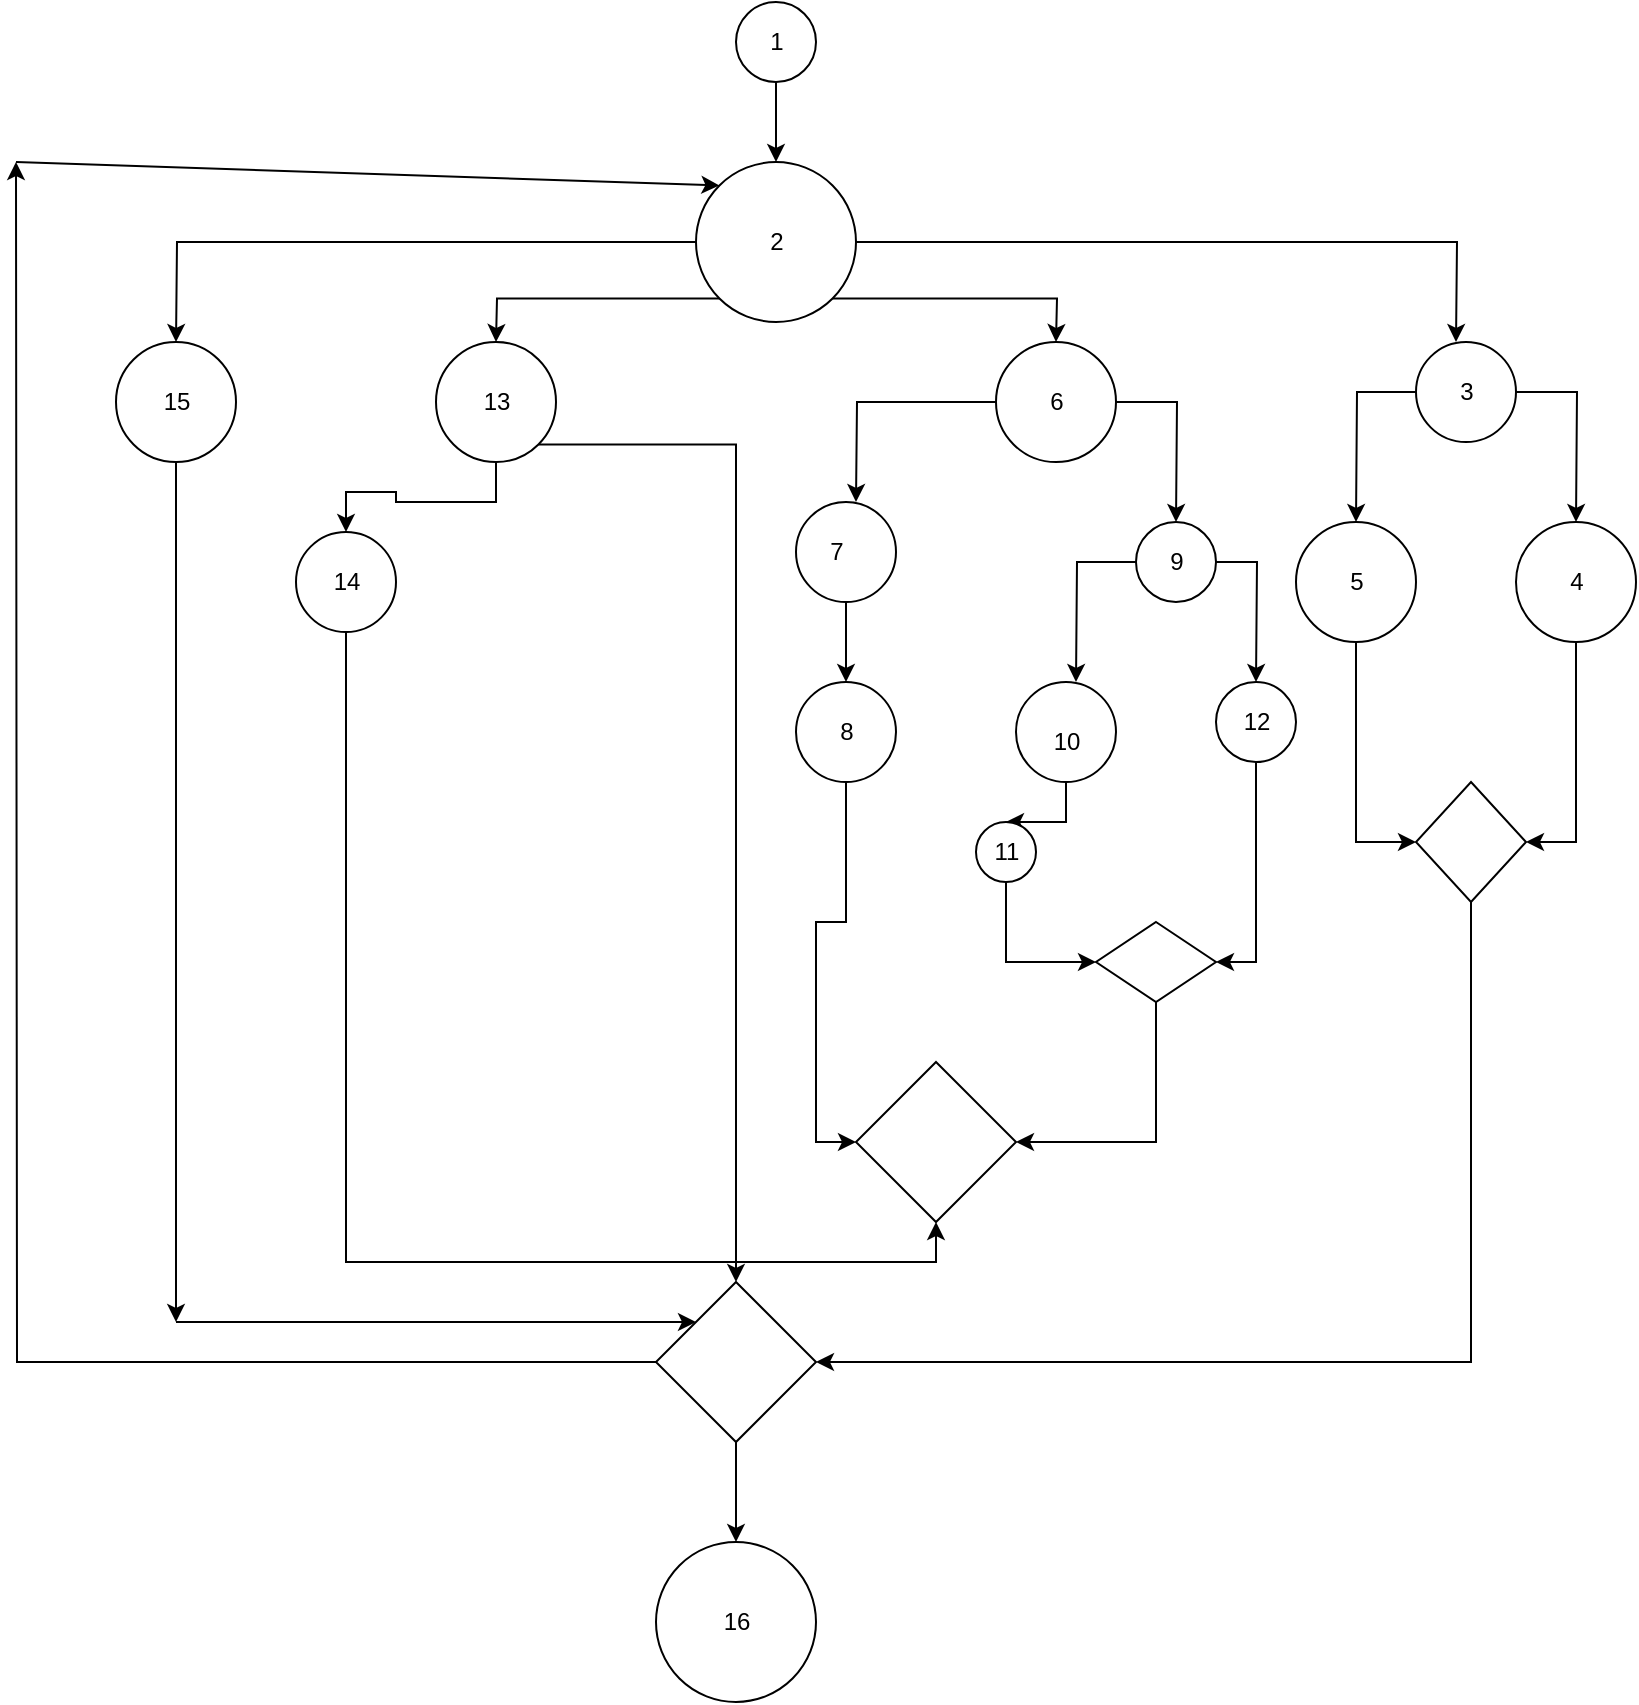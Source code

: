<mxfile version="14.7.3" type="github"><diagram id="VjN9m9KvpBAXIe8pgYjT" name="Page-1"><mxGraphModel dx="1038" dy="548" grid="1" gridSize="10" guides="1" tooltips="1" connect="1" arrows="1" fold="1" page="1" pageScale="1" pageWidth="850" pageHeight="1100" math="0" shadow="0"><root><mxCell id="0"/><mxCell id="1" parent="0"/><mxCell id="yTLhnZEgLFdZlSYDtctx-2" style="edgeStyle=orthogonalEdgeStyle;rounded=0;orthogonalLoop=1;jettySize=auto;html=1;exitX=0.5;exitY=1;exitDx=0;exitDy=0;" edge="1" parent="1" source="yTLhnZEgLFdZlSYDtctx-1" target="yTLhnZEgLFdZlSYDtctx-3"><mxGeometry relative="1" as="geometry"><mxPoint x="420" y="60" as="targetPoint"/></mxGeometry></mxCell><mxCell id="yTLhnZEgLFdZlSYDtctx-1" value="" style="ellipse;whiteSpace=wrap;html=1;aspect=fixed;" vertex="1" parent="1"><mxGeometry x="400" width="40" height="40" as="geometry"/></mxCell><mxCell id="yTLhnZEgLFdZlSYDtctx-7" style="edgeStyle=orthogonalEdgeStyle;rounded=0;orthogonalLoop=1;jettySize=auto;html=1;exitX=0;exitY=1;exitDx=0;exitDy=0;" edge="1" parent="1" source="yTLhnZEgLFdZlSYDtctx-3"><mxGeometry relative="1" as="geometry"><mxPoint x="280" y="170" as="targetPoint"/></mxGeometry></mxCell><mxCell id="yTLhnZEgLFdZlSYDtctx-8" style="edgeStyle=orthogonalEdgeStyle;rounded=0;orthogonalLoop=1;jettySize=auto;html=1;exitX=1;exitY=1;exitDx=0;exitDy=0;" edge="1" parent="1" source="yTLhnZEgLFdZlSYDtctx-3"><mxGeometry relative="1" as="geometry"><mxPoint x="560" y="170" as="targetPoint"/></mxGeometry></mxCell><mxCell id="yTLhnZEgLFdZlSYDtctx-9" style="edgeStyle=orthogonalEdgeStyle;rounded=0;orthogonalLoop=1;jettySize=auto;html=1;exitX=0;exitY=0.5;exitDx=0;exitDy=0;" edge="1" parent="1" source="yTLhnZEgLFdZlSYDtctx-3"><mxGeometry relative="1" as="geometry"><mxPoint x="120" y="170" as="targetPoint"/></mxGeometry></mxCell><mxCell id="yTLhnZEgLFdZlSYDtctx-10" style="edgeStyle=orthogonalEdgeStyle;rounded=0;orthogonalLoop=1;jettySize=auto;html=1;exitX=1;exitY=0.5;exitDx=0;exitDy=0;" edge="1" parent="1" source="yTLhnZEgLFdZlSYDtctx-3"><mxGeometry relative="1" as="geometry"><mxPoint x="760" y="170" as="targetPoint"/></mxGeometry></mxCell><mxCell id="yTLhnZEgLFdZlSYDtctx-3" value="" style="ellipse;whiteSpace=wrap;html=1;aspect=fixed;" vertex="1" parent="1"><mxGeometry x="380" y="80" width="80" height="80" as="geometry"/></mxCell><mxCell id="yTLhnZEgLFdZlSYDtctx-47" style="edgeStyle=orthogonalEdgeStyle;rounded=0;orthogonalLoop=1;jettySize=auto;html=1;exitX=0.5;exitY=1;exitDx=0;exitDy=0;" edge="1" parent="1" source="yTLhnZEgLFdZlSYDtctx-11"><mxGeometry relative="1" as="geometry"><mxPoint x="120" y="660" as="targetPoint"/></mxGeometry></mxCell><mxCell id="yTLhnZEgLFdZlSYDtctx-11" value="" style="ellipse;whiteSpace=wrap;html=1;aspect=fixed;" vertex="1" parent="1"><mxGeometry x="90" y="170" width="60" height="60" as="geometry"/></mxCell><mxCell id="yTLhnZEgLFdZlSYDtctx-41" style="edgeStyle=orthogonalEdgeStyle;rounded=0;orthogonalLoop=1;jettySize=auto;html=1;exitX=0.5;exitY=1;exitDx=0;exitDy=0;entryX=0.5;entryY=0;entryDx=0;entryDy=0;" edge="1" parent="1" source="yTLhnZEgLFdZlSYDtctx-12" target="yTLhnZEgLFdZlSYDtctx-40"><mxGeometry relative="1" as="geometry"/></mxCell><mxCell id="yTLhnZEgLFdZlSYDtctx-49" style="edgeStyle=orthogonalEdgeStyle;rounded=0;orthogonalLoop=1;jettySize=auto;html=1;exitX=1;exitY=1;exitDx=0;exitDy=0;entryX=0.5;entryY=0;entryDx=0;entryDy=0;" edge="1" parent="1" source="yTLhnZEgLFdZlSYDtctx-12" target="yTLhnZEgLFdZlSYDtctx-42"><mxGeometry relative="1" as="geometry"/></mxCell><mxCell id="yTLhnZEgLFdZlSYDtctx-12" value="" style="ellipse;whiteSpace=wrap;html=1;aspect=fixed;" vertex="1" parent="1"><mxGeometry x="250" y="170" width="60" height="60" as="geometry"/></mxCell><mxCell id="yTLhnZEgLFdZlSYDtctx-22" style="edgeStyle=orthogonalEdgeStyle;rounded=0;orthogonalLoop=1;jettySize=auto;html=1;exitX=0;exitY=0.5;exitDx=0;exitDy=0;" edge="1" parent="1" source="yTLhnZEgLFdZlSYDtctx-13"><mxGeometry relative="1" as="geometry"><mxPoint x="460" y="250" as="targetPoint"/></mxGeometry></mxCell><mxCell id="yTLhnZEgLFdZlSYDtctx-23" style="edgeStyle=orthogonalEdgeStyle;rounded=0;orthogonalLoop=1;jettySize=auto;html=1;exitX=1;exitY=0.5;exitDx=0;exitDy=0;" edge="1" parent="1" source="yTLhnZEgLFdZlSYDtctx-13"><mxGeometry relative="1" as="geometry"><mxPoint x="620" y="260" as="targetPoint"/></mxGeometry></mxCell><mxCell id="yTLhnZEgLFdZlSYDtctx-13" value="" style="ellipse;whiteSpace=wrap;html=1;aspect=fixed;" vertex="1" parent="1"><mxGeometry x="530" y="170" width="60" height="60" as="geometry"/></mxCell><mxCell id="yTLhnZEgLFdZlSYDtctx-15" style="edgeStyle=orthogonalEdgeStyle;rounded=0;orthogonalLoop=1;jettySize=auto;html=1;exitX=0;exitY=0.5;exitDx=0;exitDy=0;" edge="1" parent="1" source="yTLhnZEgLFdZlSYDtctx-14"><mxGeometry relative="1" as="geometry"><mxPoint x="710" y="260" as="targetPoint"/></mxGeometry></mxCell><mxCell id="yTLhnZEgLFdZlSYDtctx-16" style="edgeStyle=orthogonalEdgeStyle;rounded=0;orthogonalLoop=1;jettySize=auto;html=1;exitX=1;exitY=0.5;exitDx=0;exitDy=0;" edge="1" parent="1" source="yTLhnZEgLFdZlSYDtctx-14"><mxGeometry relative="1" as="geometry"><mxPoint x="820" y="260" as="targetPoint"/></mxGeometry></mxCell><mxCell id="yTLhnZEgLFdZlSYDtctx-14" value="" style="ellipse;whiteSpace=wrap;html=1;aspect=fixed;" vertex="1" parent="1"><mxGeometry x="740" y="170" width="50" height="50" as="geometry"/></mxCell><mxCell id="yTLhnZEgLFdZlSYDtctx-21" style="edgeStyle=orthogonalEdgeStyle;rounded=0;orthogonalLoop=1;jettySize=auto;html=1;exitX=0.5;exitY=1;exitDx=0;exitDy=0;entryX=1;entryY=0.5;entryDx=0;entryDy=0;" edge="1" parent="1" source="yTLhnZEgLFdZlSYDtctx-17" target="yTLhnZEgLFdZlSYDtctx-19"><mxGeometry relative="1" as="geometry"/></mxCell><mxCell id="yTLhnZEgLFdZlSYDtctx-17" value="" style="ellipse;whiteSpace=wrap;html=1;aspect=fixed;" vertex="1" parent="1"><mxGeometry x="790" y="260" width="60" height="60" as="geometry"/></mxCell><mxCell id="yTLhnZEgLFdZlSYDtctx-20" style="edgeStyle=orthogonalEdgeStyle;rounded=0;orthogonalLoop=1;jettySize=auto;html=1;exitX=0.5;exitY=1;exitDx=0;exitDy=0;entryX=0;entryY=0.5;entryDx=0;entryDy=0;" edge="1" parent="1" source="yTLhnZEgLFdZlSYDtctx-18" target="yTLhnZEgLFdZlSYDtctx-19"><mxGeometry relative="1" as="geometry"/></mxCell><mxCell id="yTLhnZEgLFdZlSYDtctx-18" value="" style="ellipse;whiteSpace=wrap;html=1;aspect=fixed;" vertex="1" parent="1"><mxGeometry x="680" y="260" width="60" height="60" as="geometry"/></mxCell><mxCell id="yTLhnZEgLFdZlSYDtctx-46" style="edgeStyle=orthogonalEdgeStyle;rounded=0;orthogonalLoop=1;jettySize=auto;html=1;exitX=0.5;exitY=1;exitDx=0;exitDy=0;entryX=1;entryY=0.5;entryDx=0;entryDy=0;" edge="1" parent="1" source="yTLhnZEgLFdZlSYDtctx-19" target="yTLhnZEgLFdZlSYDtctx-42"><mxGeometry relative="1" as="geometry"/></mxCell><mxCell id="yTLhnZEgLFdZlSYDtctx-19" value="" style="rhombus;whiteSpace=wrap;html=1;" vertex="1" parent="1"><mxGeometry x="740" y="390" width="55" height="60" as="geometry"/></mxCell><mxCell id="yTLhnZEgLFdZlSYDtctx-28" style="edgeStyle=orthogonalEdgeStyle;rounded=0;orthogonalLoop=1;jettySize=auto;html=1;exitX=0;exitY=0.5;exitDx=0;exitDy=0;" edge="1" parent="1" source="yTLhnZEgLFdZlSYDtctx-24"><mxGeometry relative="1" as="geometry"><mxPoint x="570" y="340" as="targetPoint"/></mxGeometry></mxCell><mxCell id="yTLhnZEgLFdZlSYDtctx-29" style="edgeStyle=orthogonalEdgeStyle;rounded=0;orthogonalLoop=1;jettySize=auto;html=1;exitX=1;exitY=0.5;exitDx=0;exitDy=0;" edge="1" parent="1" source="yTLhnZEgLFdZlSYDtctx-24"><mxGeometry relative="1" as="geometry"><mxPoint x="660" y="340" as="targetPoint"/></mxGeometry></mxCell><mxCell id="yTLhnZEgLFdZlSYDtctx-24" value="" style="ellipse;whiteSpace=wrap;html=1;aspect=fixed;" vertex="1" parent="1"><mxGeometry x="600" y="260" width="40" height="40" as="geometry"/></mxCell><mxCell id="yTLhnZEgLFdZlSYDtctx-26" style="edgeStyle=orthogonalEdgeStyle;rounded=0;orthogonalLoop=1;jettySize=auto;html=1;exitX=0.5;exitY=1;exitDx=0;exitDy=0;" edge="1" parent="1" source="yTLhnZEgLFdZlSYDtctx-25"><mxGeometry relative="1" as="geometry"><mxPoint x="455" y="340" as="targetPoint"/></mxGeometry></mxCell><mxCell id="yTLhnZEgLFdZlSYDtctx-25" value="" style="ellipse;whiteSpace=wrap;html=1;aspect=fixed;" vertex="1" parent="1"><mxGeometry x="430" y="250" width="50" height="50" as="geometry"/></mxCell><mxCell id="yTLhnZEgLFdZlSYDtctx-38" style="edgeStyle=orthogonalEdgeStyle;rounded=0;orthogonalLoop=1;jettySize=auto;html=1;exitX=0.5;exitY=1;exitDx=0;exitDy=0;entryX=0;entryY=0.5;entryDx=0;entryDy=0;" edge="1" parent="1" source="yTLhnZEgLFdZlSYDtctx-27" target="yTLhnZEgLFdZlSYDtctx-37"><mxGeometry relative="1" as="geometry"/></mxCell><mxCell id="yTLhnZEgLFdZlSYDtctx-27" value="" style="ellipse;whiteSpace=wrap;html=1;aspect=fixed;" vertex="1" parent="1"><mxGeometry x="430" y="340" width="50" height="50" as="geometry"/></mxCell><mxCell id="yTLhnZEgLFdZlSYDtctx-36" style="edgeStyle=orthogonalEdgeStyle;rounded=0;orthogonalLoop=1;jettySize=auto;html=1;exitX=0.5;exitY=1;exitDx=0;exitDy=0;entryX=1;entryY=0.5;entryDx=0;entryDy=0;" edge="1" parent="1" source="yTLhnZEgLFdZlSYDtctx-30" target="yTLhnZEgLFdZlSYDtctx-34"><mxGeometry relative="1" as="geometry"/></mxCell><mxCell id="yTLhnZEgLFdZlSYDtctx-30" value="" style="ellipse;whiteSpace=wrap;html=1;aspect=fixed;" vertex="1" parent="1"><mxGeometry x="640" y="340" width="40" height="40" as="geometry"/></mxCell><mxCell id="yTLhnZEgLFdZlSYDtctx-32" style="edgeStyle=orthogonalEdgeStyle;rounded=0;orthogonalLoop=1;jettySize=auto;html=1;exitX=0.5;exitY=1;exitDx=0;exitDy=0;" edge="1" parent="1" source="yTLhnZEgLFdZlSYDtctx-31" target="yTLhnZEgLFdZlSYDtctx-33"><mxGeometry relative="1" as="geometry"><mxPoint x="565" y="400" as="targetPoint"/></mxGeometry></mxCell><mxCell id="yTLhnZEgLFdZlSYDtctx-31" value="" style="ellipse;whiteSpace=wrap;html=1;aspect=fixed;" vertex="1" parent="1"><mxGeometry x="540" y="340" width="50" height="50" as="geometry"/></mxCell><mxCell id="yTLhnZEgLFdZlSYDtctx-35" style="edgeStyle=orthogonalEdgeStyle;rounded=0;orthogonalLoop=1;jettySize=auto;html=1;exitX=0.5;exitY=1;exitDx=0;exitDy=0;entryX=0;entryY=0.5;entryDx=0;entryDy=0;" edge="1" parent="1" source="yTLhnZEgLFdZlSYDtctx-33" target="yTLhnZEgLFdZlSYDtctx-34"><mxGeometry relative="1" as="geometry"/></mxCell><mxCell id="yTLhnZEgLFdZlSYDtctx-33" value="" style="ellipse;whiteSpace=wrap;html=1;aspect=fixed;" vertex="1" parent="1"><mxGeometry x="520" y="410" width="30" height="30" as="geometry"/></mxCell><mxCell id="yTLhnZEgLFdZlSYDtctx-39" style="edgeStyle=orthogonalEdgeStyle;rounded=0;orthogonalLoop=1;jettySize=auto;html=1;exitX=0.5;exitY=1;exitDx=0;exitDy=0;entryX=1;entryY=0.5;entryDx=0;entryDy=0;" edge="1" parent="1" source="yTLhnZEgLFdZlSYDtctx-34" target="yTLhnZEgLFdZlSYDtctx-37"><mxGeometry relative="1" as="geometry"/></mxCell><mxCell id="yTLhnZEgLFdZlSYDtctx-34" value="" style="rhombus;whiteSpace=wrap;html=1;" vertex="1" parent="1"><mxGeometry x="580" y="460" width="60" height="40" as="geometry"/></mxCell><mxCell id="yTLhnZEgLFdZlSYDtctx-37" value="" style="rhombus;whiteSpace=wrap;html=1;" vertex="1" parent="1"><mxGeometry x="460" y="530" width="80" height="80" as="geometry"/></mxCell><mxCell id="yTLhnZEgLFdZlSYDtctx-55" style="edgeStyle=orthogonalEdgeStyle;rounded=0;orthogonalLoop=1;jettySize=auto;html=1;exitX=0.5;exitY=1;exitDx=0;exitDy=0;entryX=0.5;entryY=1;entryDx=0;entryDy=0;" edge="1" parent="1" source="yTLhnZEgLFdZlSYDtctx-40" target="yTLhnZEgLFdZlSYDtctx-37"><mxGeometry relative="1" as="geometry"/></mxCell><mxCell id="yTLhnZEgLFdZlSYDtctx-40" value="" style="ellipse;whiteSpace=wrap;html=1;aspect=fixed;" vertex="1" parent="1"><mxGeometry x="180" y="265" width="50" height="50" as="geometry"/></mxCell><mxCell id="yTLhnZEgLFdZlSYDtctx-43" style="edgeStyle=orthogonalEdgeStyle;rounded=0;orthogonalLoop=1;jettySize=auto;html=1;exitX=0;exitY=0.5;exitDx=0;exitDy=0;" edge="1" parent="1" source="yTLhnZEgLFdZlSYDtctx-42"><mxGeometry relative="1" as="geometry"><mxPoint x="40" y="80" as="targetPoint"/></mxGeometry></mxCell><mxCell id="yTLhnZEgLFdZlSYDtctx-53" style="edgeStyle=orthogonalEdgeStyle;rounded=0;orthogonalLoop=1;jettySize=auto;html=1;exitX=0.5;exitY=1;exitDx=0;exitDy=0;" edge="1" parent="1" source="yTLhnZEgLFdZlSYDtctx-42"><mxGeometry relative="1" as="geometry"><mxPoint x="400" y="770" as="targetPoint"/></mxGeometry></mxCell><mxCell id="yTLhnZEgLFdZlSYDtctx-42" value="" style="rhombus;whiteSpace=wrap;html=1;" vertex="1" parent="1"><mxGeometry x="360" y="640" width="80" height="80" as="geometry"/></mxCell><mxCell id="yTLhnZEgLFdZlSYDtctx-44" value="" style="endArrow=classic;html=1;entryX=0;entryY=0;entryDx=0;entryDy=0;" edge="1" parent="1" target="yTLhnZEgLFdZlSYDtctx-3"><mxGeometry width="50" height="50" relative="1" as="geometry"><mxPoint x="40" y="80" as="sourcePoint"/><mxPoint x="90" y="80" as="targetPoint"/></mxGeometry></mxCell><mxCell id="yTLhnZEgLFdZlSYDtctx-48" value="" style="endArrow=classic;html=1;entryX=0;entryY=0;entryDx=0;entryDy=0;" edge="1" parent="1" target="yTLhnZEgLFdZlSYDtctx-42"><mxGeometry width="50" height="50" relative="1" as="geometry"><mxPoint x="120" y="660" as="sourcePoint"/><mxPoint x="160" y="660" as="targetPoint"/></mxGeometry></mxCell><mxCell id="yTLhnZEgLFdZlSYDtctx-54" value="" style="ellipse;whiteSpace=wrap;html=1;aspect=fixed;" vertex="1" parent="1"><mxGeometry x="360" y="770" width="80" height="80" as="geometry"/></mxCell><object label="1" Text="1" id="yTLhnZEgLFdZlSYDtctx-57"><mxCell style="text;html=1;resizable=0;autosize=1;align=center;verticalAlign=middle;points=[];fillColor=none;strokeColor=none;rounded=0;" vertex="1" parent="1"><mxGeometry x="410" y="10" width="20" height="20" as="geometry"/></mxCell></object><mxCell id="yTLhnZEgLFdZlSYDtctx-58" value="2" style="text;html=1;resizable=0;autosize=1;align=center;verticalAlign=middle;points=[];fillColor=none;strokeColor=none;rounded=0;" vertex="1" parent="1"><mxGeometry x="410" y="110" width="20" height="20" as="geometry"/></mxCell><mxCell id="yTLhnZEgLFdZlSYDtctx-59" value="3" style="text;html=1;resizable=0;autosize=1;align=center;verticalAlign=middle;points=[];fillColor=none;strokeColor=none;rounded=0;" vertex="1" parent="1"><mxGeometry x="755" y="185" width="20" height="20" as="geometry"/></mxCell><mxCell id="yTLhnZEgLFdZlSYDtctx-60" value="4" style="text;html=1;resizable=0;autosize=1;align=center;verticalAlign=middle;points=[];fillColor=none;strokeColor=none;rounded=0;" vertex="1" parent="1"><mxGeometry x="810" y="280" width="20" height="20" as="geometry"/></mxCell><mxCell id="yTLhnZEgLFdZlSYDtctx-61" value="5" style="text;html=1;resizable=0;autosize=1;align=center;verticalAlign=middle;points=[];fillColor=none;strokeColor=none;rounded=0;" vertex="1" parent="1"><mxGeometry x="700" y="280" width="20" height="20" as="geometry"/></mxCell><mxCell id="yTLhnZEgLFdZlSYDtctx-62" value="6" style="text;html=1;resizable=0;autosize=1;align=center;verticalAlign=middle;points=[];fillColor=none;strokeColor=none;rounded=0;" vertex="1" parent="1"><mxGeometry x="550" y="190" width="20" height="20" as="geometry"/></mxCell><mxCell id="yTLhnZEgLFdZlSYDtctx-63" value="7" style="text;html=1;resizable=0;autosize=1;align=center;verticalAlign=middle;points=[];fillColor=none;strokeColor=none;rounded=0;" vertex="1" parent="1"><mxGeometry x="440" y="265" width="20" height="20" as="geometry"/></mxCell><mxCell id="yTLhnZEgLFdZlSYDtctx-64" value="8" style="text;html=1;resizable=0;autosize=1;align=center;verticalAlign=middle;points=[];fillColor=none;strokeColor=none;rounded=0;" vertex="1" parent="1"><mxGeometry x="445" y="355" width="20" height="20" as="geometry"/></mxCell><mxCell id="yTLhnZEgLFdZlSYDtctx-65" value="9" style="text;html=1;resizable=0;autosize=1;align=center;verticalAlign=middle;points=[];fillColor=none;strokeColor=none;rounded=0;" vertex="1" parent="1"><mxGeometry x="610" y="270" width="20" height="20" as="geometry"/></mxCell><mxCell id="yTLhnZEgLFdZlSYDtctx-66" value="10" style="text;html=1;resizable=0;autosize=1;align=center;verticalAlign=middle;points=[];fillColor=none;strokeColor=none;rounded=0;" vertex="1" parent="1"><mxGeometry x="550" y="360" width="30" height="20" as="geometry"/></mxCell><mxCell id="yTLhnZEgLFdZlSYDtctx-67" value="11" style="text;html=1;resizable=0;autosize=1;align=center;verticalAlign=middle;points=[];fillColor=none;strokeColor=none;rounded=0;" vertex="1" parent="1"><mxGeometry x="520" y="415" width="30" height="20" as="geometry"/></mxCell><mxCell id="yTLhnZEgLFdZlSYDtctx-68" value="12" style="text;html=1;resizable=0;autosize=1;align=center;verticalAlign=middle;points=[];fillColor=none;strokeColor=none;rounded=0;" vertex="1" parent="1"><mxGeometry x="645" y="350" width="30" height="20" as="geometry"/></mxCell><mxCell id="yTLhnZEgLFdZlSYDtctx-69" value="13" style="text;html=1;resizable=0;autosize=1;align=center;verticalAlign=middle;points=[];fillColor=none;strokeColor=none;rounded=0;" vertex="1" parent="1"><mxGeometry x="265" y="190" width="30" height="20" as="geometry"/></mxCell><mxCell id="yTLhnZEgLFdZlSYDtctx-70" value="14" style="text;html=1;resizable=0;autosize=1;align=center;verticalAlign=middle;points=[];fillColor=none;strokeColor=none;rounded=0;" vertex="1" parent="1"><mxGeometry x="190" y="280" width="30" height="20" as="geometry"/></mxCell><mxCell id="yTLhnZEgLFdZlSYDtctx-71" value="15" style="text;html=1;resizable=0;autosize=1;align=center;verticalAlign=middle;points=[];fillColor=none;strokeColor=none;rounded=0;" vertex="1" parent="1"><mxGeometry x="105" y="190" width="30" height="20" as="geometry"/></mxCell><mxCell id="yTLhnZEgLFdZlSYDtctx-72" value="16" style="text;html=1;resizable=0;autosize=1;align=center;verticalAlign=middle;points=[];fillColor=none;strokeColor=none;rounded=0;" vertex="1" parent="1"><mxGeometry x="385" y="800" width="30" height="20" as="geometry"/></mxCell></root></mxGraphModel></diagram></mxfile>
